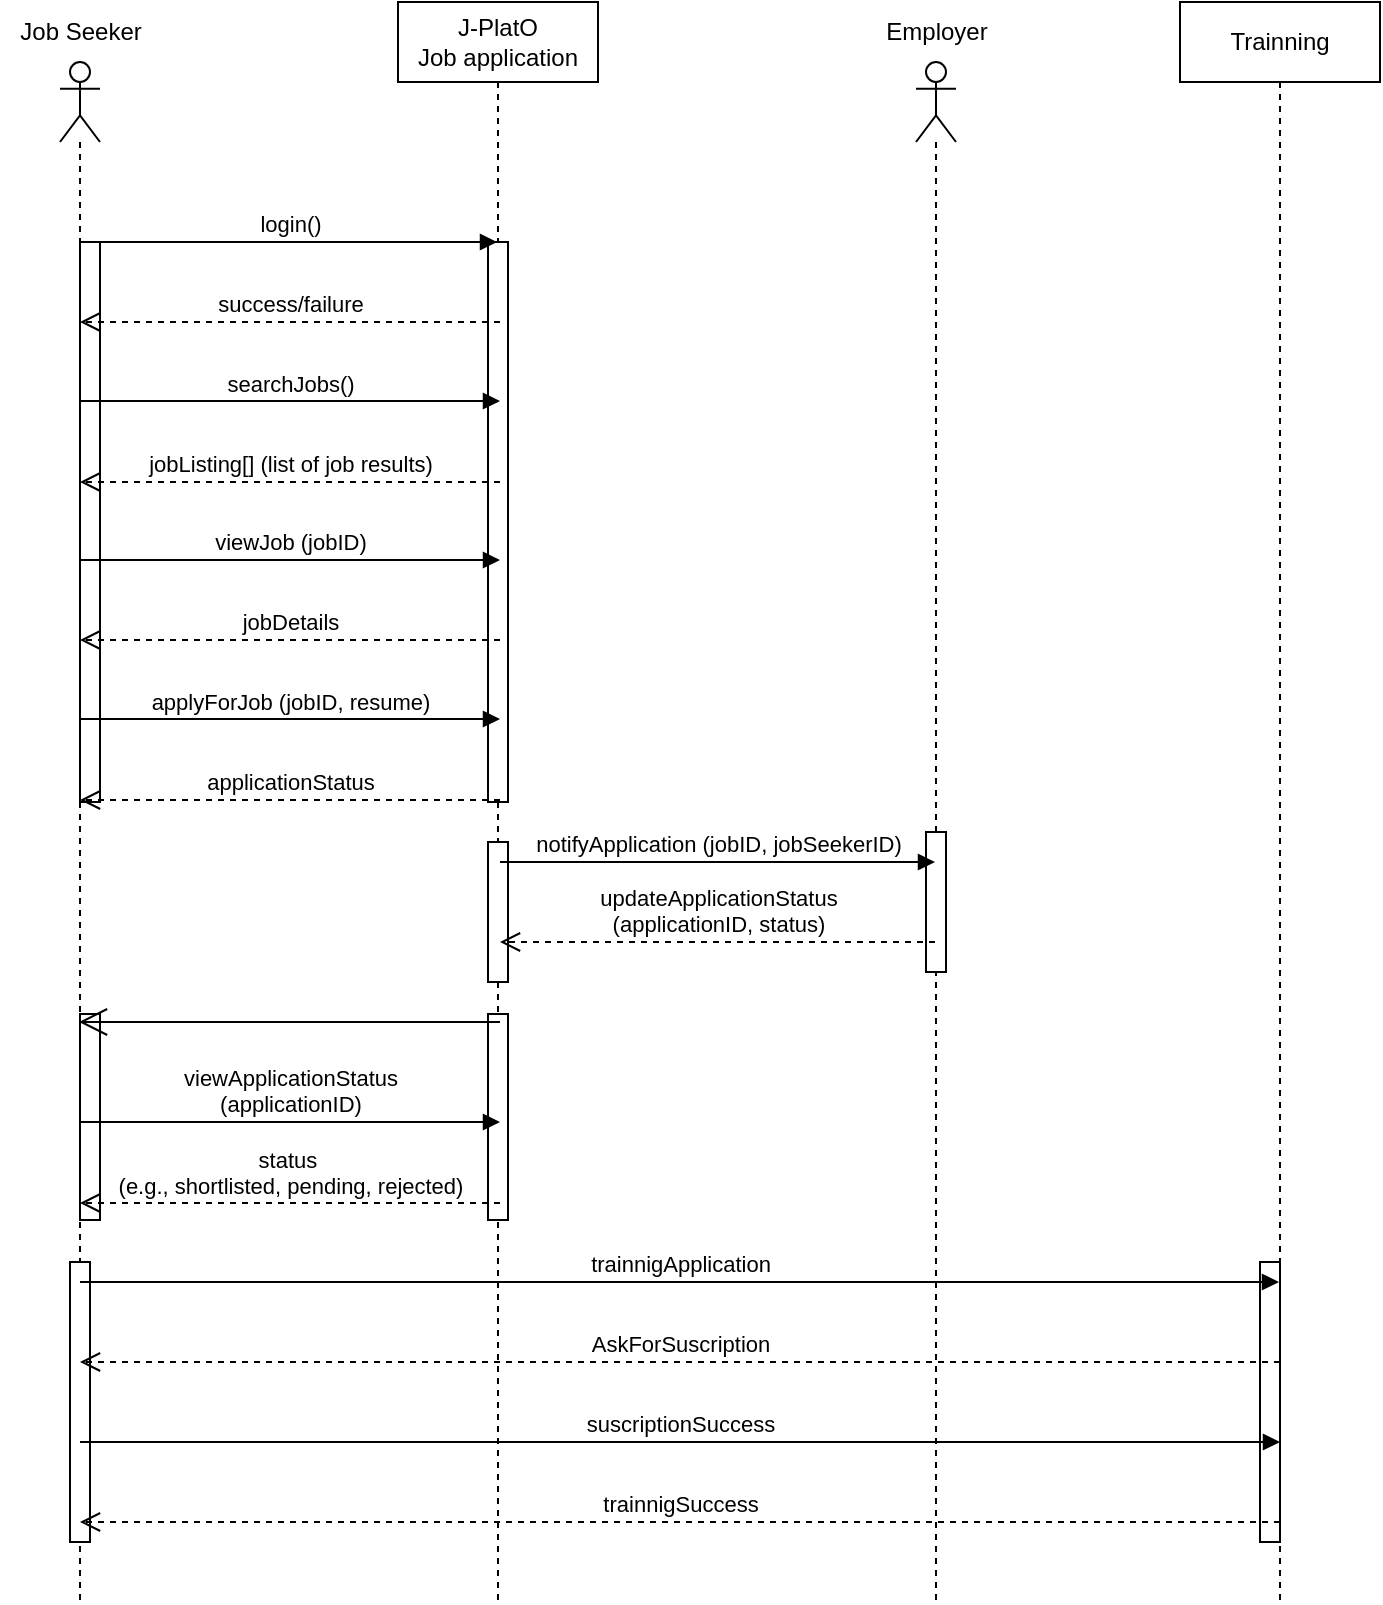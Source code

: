 <mxfile version="24.7.8">
  <diagram name="Page-1" id="2YBvvXClWsGukQMizWep">
    <mxGraphModel dx="1555" dy="923" grid="1" gridSize="10" guides="1" tooltips="1" connect="1" arrows="1" fold="1" page="1" pageScale="1" pageWidth="850" pageHeight="1100" math="0" shadow="0">
      <root>
        <mxCell id="0" />
        <mxCell id="1" parent="0" />
        <mxCell id="aM9ryv3xv72pqoxQDRHE-1" value="J-PlatO&lt;div&gt;Job application&lt;/div&gt;" style="shape=umlLifeline;perimeter=lifelinePerimeter;whiteSpace=wrap;html=1;container=0;dropTarget=0;collapsible=0;recursiveResize=0;outlineConnect=0;portConstraint=eastwest;newEdgeStyle={&quot;edgeStyle&quot;:&quot;elbowEdgeStyle&quot;,&quot;elbow&quot;:&quot;vertical&quot;,&quot;curved&quot;:0,&quot;rounded&quot;:0};" parent="1" vertex="1">
          <mxGeometry x="279" y="40" width="100" height="800" as="geometry" />
        </mxCell>
        <mxCell id="iSAxDfNgQ1bUm24jHlz3-31" value="" style="html=1;points=[[0,0,0,0,5],[0,1,0,0,-5],[1,0,0,0,5],[1,1,0,0,-5]];perimeter=orthogonalPerimeter;outlineConnect=0;targetShapes=umlLifeline;portConstraint=eastwest;newEdgeStyle={&quot;curved&quot;:0,&quot;rounded&quot;:0};" vertex="1" parent="aM9ryv3xv72pqoxQDRHE-1">
          <mxGeometry x="45" y="120" width="10" height="280" as="geometry" />
        </mxCell>
        <mxCell id="iSAxDfNgQ1bUm24jHlz3-32" value="" style="html=1;points=[[0,0,0,0,5],[0,1,0,0,-5],[1,0,0,0,5],[1,1,0,0,-5]];perimeter=orthogonalPerimeter;outlineConnect=0;targetShapes=umlLifeline;portConstraint=eastwest;newEdgeStyle={&quot;curved&quot;:0,&quot;rounded&quot;:0};" vertex="1" parent="aM9ryv3xv72pqoxQDRHE-1">
          <mxGeometry x="45" y="420" width="10" height="70" as="geometry" />
        </mxCell>
        <mxCell id="iSAxDfNgQ1bUm24jHlz3-35" value="" style="html=1;points=[[0,0,0,0,5],[0,1,0,0,-5],[1,0,0,0,5],[1,1,0,0,-5]];perimeter=orthogonalPerimeter;outlineConnect=0;targetShapes=umlLifeline;portConstraint=eastwest;newEdgeStyle={&quot;curved&quot;:0,&quot;rounded&quot;:0};" vertex="1" parent="aM9ryv3xv72pqoxQDRHE-1">
          <mxGeometry x="45" y="506" width="10" height="103" as="geometry" />
        </mxCell>
        <mxCell id="iSAxDfNgQ1bUm24jHlz3-3" value="Trainning" style="shape=umlLifeline;perimeter=lifelinePerimeter;whiteSpace=wrap;html=1;container=0;dropTarget=0;collapsible=0;recursiveResize=0;outlineConnect=0;portConstraint=eastwest;newEdgeStyle={&quot;edgeStyle&quot;:&quot;elbowEdgeStyle&quot;,&quot;elbow&quot;:&quot;vertical&quot;,&quot;curved&quot;:0,&quot;rounded&quot;:0};" vertex="1" parent="1">
          <mxGeometry x="670" y="40" width="100" height="800" as="geometry" />
        </mxCell>
        <mxCell id="iSAxDfNgQ1bUm24jHlz3-38" value="" style="html=1;points=[[0,0,0,0,5],[0,1,0,0,-5],[1,0,0,0,5],[1,1,0,0,-5]];perimeter=orthogonalPerimeter;outlineConnect=0;targetShapes=umlLifeline;portConstraint=eastwest;newEdgeStyle={&quot;curved&quot;:0,&quot;rounded&quot;:0};" vertex="1" parent="iSAxDfNgQ1bUm24jHlz3-3">
          <mxGeometry x="40" y="630" width="10" height="140" as="geometry" />
        </mxCell>
        <mxCell id="iSAxDfNgQ1bUm24jHlz3-8" value="" style="shape=umlLifeline;perimeter=lifelinePerimeter;whiteSpace=wrap;html=1;container=1;dropTarget=0;collapsible=0;recursiveResize=0;outlineConnect=0;portConstraint=eastwest;newEdgeStyle={&quot;curved&quot;:0,&quot;rounded&quot;:0};participant=umlActor;" vertex="1" parent="1">
          <mxGeometry x="110" y="70" width="20" height="770" as="geometry" />
        </mxCell>
        <mxCell id="iSAxDfNgQ1bUm24jHlz3-33" value="" style="html=1;points=[[0,0,0,0,5],[0,1,0,0,-5],[1,0,0,0,5],[1,1,0,0,-5]];perimeter=orthogonalPerimeter;outlineConnect=0;targetShapes=umlLifeline;portConstraint=eastwest;newEdgeStyle={&quot;curved&quot;:0,&quot;rounded&quot;:0};" vertex="1" parent="iSAxDfNgQ1bUm24jHlz3-8">
          <mxGeometry x="10" y="90" width="10" height="280" as="geometry" />
        </mxCell>
        <mxCell id="iSAxDfNgQ1bUm24jHlz3-36" value="" style="html=1;points=[[0,0,0,0,5],[0,1,0,0,-5],[1,0,0,0,5],[1,1,0,0,-5]];perimeter=orthogonalPerimeter;outlineConnect=0;targetShapes=umlLifeline;portConstraint=eastwest;newEdgeStyle={&quot;curved&quot;:0,&quot;rounded&quot;:0};" vertex="1" parent="iSAxDfNgQ1bUm24jHlz3-8">
          <mxGeometry x="10" y="476" width="10" height="103" as="geometry" />
        </mxCell>
        <mxCell id="iSAxDfNgQ1bUm24jHlz3-37" value="" style="html=1;points=[[0,0,0,0,5],[0,1,0,0,-5],[1,0,0,0,5],[1,1,0,0,-5]];perimeter=orthogonalPerimeter;outlineConnect=0;targetShapes=umlLifeline;portConstraint=eastwest;newEdgeStyle={&quot;curved&quot;:0,&quot;rounded&quot;:0};" vertex="1" parent="iSAxDfNgQ1bUm24jHlz3-8">
          <mxGeometry x="5" y="600" width="10" height="140" as="geometry" />
        </mxCell>
        <mxCell id="iSAxDfNgQ1bUm24jHlz3-9" value="Job Seeker" style="text;html=1;align=center;verticalAlign=middle;resizable=0;points=[];autosize=1;strokeColor=none;fillColor=none;" vertex="1" parent="1">
          <mxGeometry x="80" y="40" width="80" height="30" as="geometry" />
        </mxCell>
        <mxCell id="iSAxDfNgQ1bUm24jHlz3-10" value="" style="shape=umlLifeline;perimeter=lifelinePerimeter;whiteSpace=wrap;html=1;container=1;dropTarget=0;collapsible=0;recursiveResize=0;outlineConnect=0;portConstraint=eastwest;newEdgeStyle={&quot;curved&quot;:0,&quot;rounded&quot;:0};participant=umlActor;" vertex="1" parent="1">
          <mxGeometry x="538" y="70" width="20" height="770" as="geometry" />
        </mxCell>
        <mxCell id="iSAxDfNgQ1bUm24jHlz3-34" value="" style="html=1;points=[[0,0,0,0,5],[0,1,0,0,-5],[1,0,0,0,5],[1,1,0,0,-5]];perimeter=orthogonalPerimeter;outlineConnect=0;targetShapes=umlLifeline;portConstraint=eastwest;newEdgeStyle={&quot;curved&quot;:0,&quot;rounded&quot;:0};" vertex="1" parent="iSAxDfNgQ1bUm24jHlz3-10">
          <mxGeometry x="5" y="385" width="10" height="70" as="geometry" />
        </mxCell>
        <mxCell id="iSAxDfNgQ1bUm24jHlz3-12" value="login()" style="html=1;verticalAlign=bottom;endArrow=block;curved=0;rounded=0;" edge="1" parent="1" target="aM9ryv3xv72pqoxQDRHE-1">
          <mxGeometry width="80" relative="1" as="geometry">
            <mxPoint x="120" y="160" as="sourcePoint" />
            <mxPoint x="200" y="160" as="targetPoint" />
          </mxGeometry>
        </mxCell>
        <mxCell id="iSAxDfNgQ1bUm24jHlz3-13" value="success/failure" style="html=1;verticalAlign=bottom;endArrow=open;dashed=1;endSize=8;curved=0;rounded=0;" edge="1" parent="1" target="iSAxDfNgQ1bUm24jHlz3-8">
          <mxGeometry relative="1" as="geometry">
            <mxPoint x="330" y="200" as="sourcePoint" />
            <mxPoint x="250" y="200" as="targetPoint" />
          </mxGeometry>
        </mxCell>
        <mxCell id="iSAxDfNgQ1bUm24jHlz3-16" value="searchJobs()" style="html=1;verticalAlign=bottom;endArrow=block;curved=0;rounded=0;" edge="1" parent="1">
          <mxGeometry width="80" relative="1" as="geometry">
            <mxPoint x="120" y="239.5" as="sourcePoint" />
            <mxPoint x="330" y="239.5" as="targetPoint" />
          </mxGeometry>
        </mxCell>
        <mxCell id="iSAxDfNgQ1bUm24jHlz3-17" value="jobListing[] (list of job results)" style="html=1;verticalAlign=bottom;endArrow=open;dashed=1;endSize=8;curved=0;rounded=0;" edge="1" parent="1">
          <mxGeometry relative="1" as="geometry">
            <mxPoint x="330" y="280" as="sourcePoint" />
            <mxPoint x="120" y="280" as="targetPoint" />
          </mxGeometry>
        </mxCell>
        <mxCell id="iSAxDfNgQ1bUm24jHlz3-18" value="viewJob (jobID)" style="html=1;verticalAlign=bottom;endArrow=block;curved=0;rounded=0;" edge="1" parent="1">
          <mxGeometry width="80" relative="1" as="geometry">
            <mxPoint x="120" y="319" as="sourcePoint" />
            <mxPoint x="330" y="319" as="targetPoint" />
          </mxGeometry>
        </mxCell>
        <mxCell id="iSAxDfNgQ1bUm24jHlz3-19" value="jobDetails" style="html=1;verticalAlign=bottom;endArrow=open;dashed=1;endSize=8;curved=0;rounded=0;" edge="1" parent="1">
          <mxGeometry relative="1" as="geometry">
            <mxPoint x="330" y="359" as="sourcePoint" />
            <mxPoint x="120" y="359" as="targetPoint" />
            <mxPoint as="offset" />
          </mxGeometry>
        </mxCell>
        <mxCell id="iSAxDfNgQ1bUm24jHlz3-20" value="applyForJob (jobID, resume)" style="html=1;verticalAlign=bottom;endArrow=block;curved=0;rounded=0;" edge="1" parent="1">
          <mxGeometry width="80" relative="1" as="geometry">
            <mxPoint x="120" y="398.5" as="sourcePoint" />
            <mxPoint x="330" y="398.5" as="targetPoint" />
          </mxGeometry>
        </mxCell>
        <mxCell id="iSAxDfNgQ1bUm24jHlz3-21" value="applicationStatus" style="html=1;verticalAlign=bottom;endArrow=open;dashed=1;endSize=8;curved=0;rounded=0;" edge="1" parent="1">
          <mxGeometry relative="1" as="geometry">
            <mxPoint x="330" y="439" as="sourcePoint" />
            <mxPoint x="120" y="439" as="targetPoint" />
          </mxGeometry>
        </mxCell>
        <mxCell id="iSAxDfNgQ1bUm24jHlz3-22" value="notifyApplication (jobID, jobSeekerID)" style="html=1;verticalAlign=bottom;endArrow=block;curved=0;rounded=0;" edge="1" parent="1" target="iSAxDfNgQ1bUm24jHlz3-10">
          <mxGeometry width="80" relative="1" as="geometry">
            <mxPoint x="330" y="470" as="sourcePoint" />
            <mxPoint x="520" y="470" as="targetPoint" />
          </mxGeometry>
        </mxCell>
        <mxCell id="iSAxDfNgQ1bUm24jHlz3-23" value="updateApplicationStatus&lt;div&gt;(applicationID, status)&lt;/div&gt;" style="html=1;verticalAlign=bottom;endArrow=open;dashed=1;endSize=8;curved=0;rounded=0;" edge="1" parent="1" source="iSAxDfNgQ1bUm24jHlz3-10">
          <mxGeometry relative="1" as="geometry">
            <mxPoint x="520" y="510" as="sourcePoint" />
            <mxPoint x="330" y="510" as="targetPoint" />
          </mxGeometry>
        </mxCell>
        <mxCell id="iSAxDfNgQ1bUm24jHlz3-24" value="viewApplicationStatus&lt;div&gt;(applicationID)&lt;/div&gt;" style="html=1;verticalAlign=bottom;endArrow=block;curved=0;rounded=0;" edge="1" parent="1">
          <mxGeometry width="80" relative="1" as="geometry">
            <mxPoint x="120" y="600" as="sourcePoint" />
            <mxPoint x="330" y="600" as="targetPoint" />
          </mxGeometry>
        </mxCell>
        <mxCell id="iSAxDfNgQ1bUm24jHlz3-25" value="status&amp;nbsp;&lt;div&gt;(e.g., shortlisted, pending, rejected)&lt;/div&gt;" style="html=1;verticalAlign=bottom;endArrow=open;dashed=1;endSize=8;curved=0;rounded=0;" edge="1" parent="1">
          <mxGeometry relative="1" as="geometry">
            <mxPoint x="330" y="640.5" as="sourcePoint" />
            <mxPoint x="120" y="640.5" as="targetPoint" />
          </mxGeometry>
        </mxCell>
        <mxCell id="iSAxDfNgQ1bUm24jHlz3-26" value="" style="endArrow=open;endFill=1;endSize=12;html=1;rounded=0;" edge="1" parent="1">
          <mxGeometry width="160" relative="1" as="geometry">
            <mxPoint x="330" y="550" as="sourcePoint" />
            <mxPoint x="119.5" y="550" as="targetPoint" />
          </mxGeometry>
        </mxCell>
        <mxCell id="iSAxDfNgQ1bUm24jHlz3-27" value="trainnigApplication" style="html=1;verticalAlign=bottom;endArrow=block;curved=0;rounded=0;" edge="1" parent="1" target="iSAxDfNgQ1bUm24jHlz3-3">
          <mxGeometry width="80" relative="1" as="geometry">
            <mxPoint x="120" y="680" as="sourcePoint" />
            <mxPoint x="330" y="680" as="targetPoint" />
          </mxGeometry>
        </mxCell>
        <mxCell id="iSAxDfNgQ1bUm24jHlz3-28" value="AskForSuscription" style="html=1;verticalAlign=bottom;endArrow=open;dashed=1;endSize=8;curved=0;rounded=0;" edge="1" parent="1" target="iSAxDfNgQ1bUm24jHlz3-8">
          <mxGeometry relative="1" as="geometry">
            <mxPoint x="720" y="720" as="sourcePoint" />
            <mxPoint x="510" y="720" as="targetPoint" />
          </mxGeometry>
        </mxCell>
        <mxCell id="iSAxDfNgQ1bUm24jHlz3-29" value="suscriptionSuccess" style="html=1;verticalAlign=bottom;endArrow=block;curved=0;rounded=0;" edge="1" parent="1">
          <mxGeometry width="80" relative="1" as="geometry">
            <mxPoint x="120" y="760" as="sourcePoint" />
            <mxPoint x="720" y="760" as="targetPoint" />
          </mxGeometry>
        </mxCell>
        <mxCell id="iSAxDfNgQ1bUm24jHlz3-30" value="trainnigSuccess" style="html=1;verticalAlign=bottom;endArrow=open;dashed=1;endSize=8;curved=0;rounded=0;" edge="1" parent="1">
          <mxGeometry relative="1" as="geometry">
            <mxPoint x="720" y="800" as="sourcePoint" />
            <mxPoint x="120" y="800" as="targetPoint" />
          </mxGeometry>
        </mxCell>
        <mxCell id="iSAxDfNgQ1bUm24jHlz3-39" value="Employer" style="text;html=1;align=center;verticalAlign=middle;resizable=0;points=[];autosize=1;strokeColor=none;fillColor=none;" vertex="1" parent="1">
          <mxGeometry x="513" y="40" width="70" height="30" as="geometry" />
        </mxCell>
      </root>
    </mxGraphModel>
  </diagram>
</mxfile>
